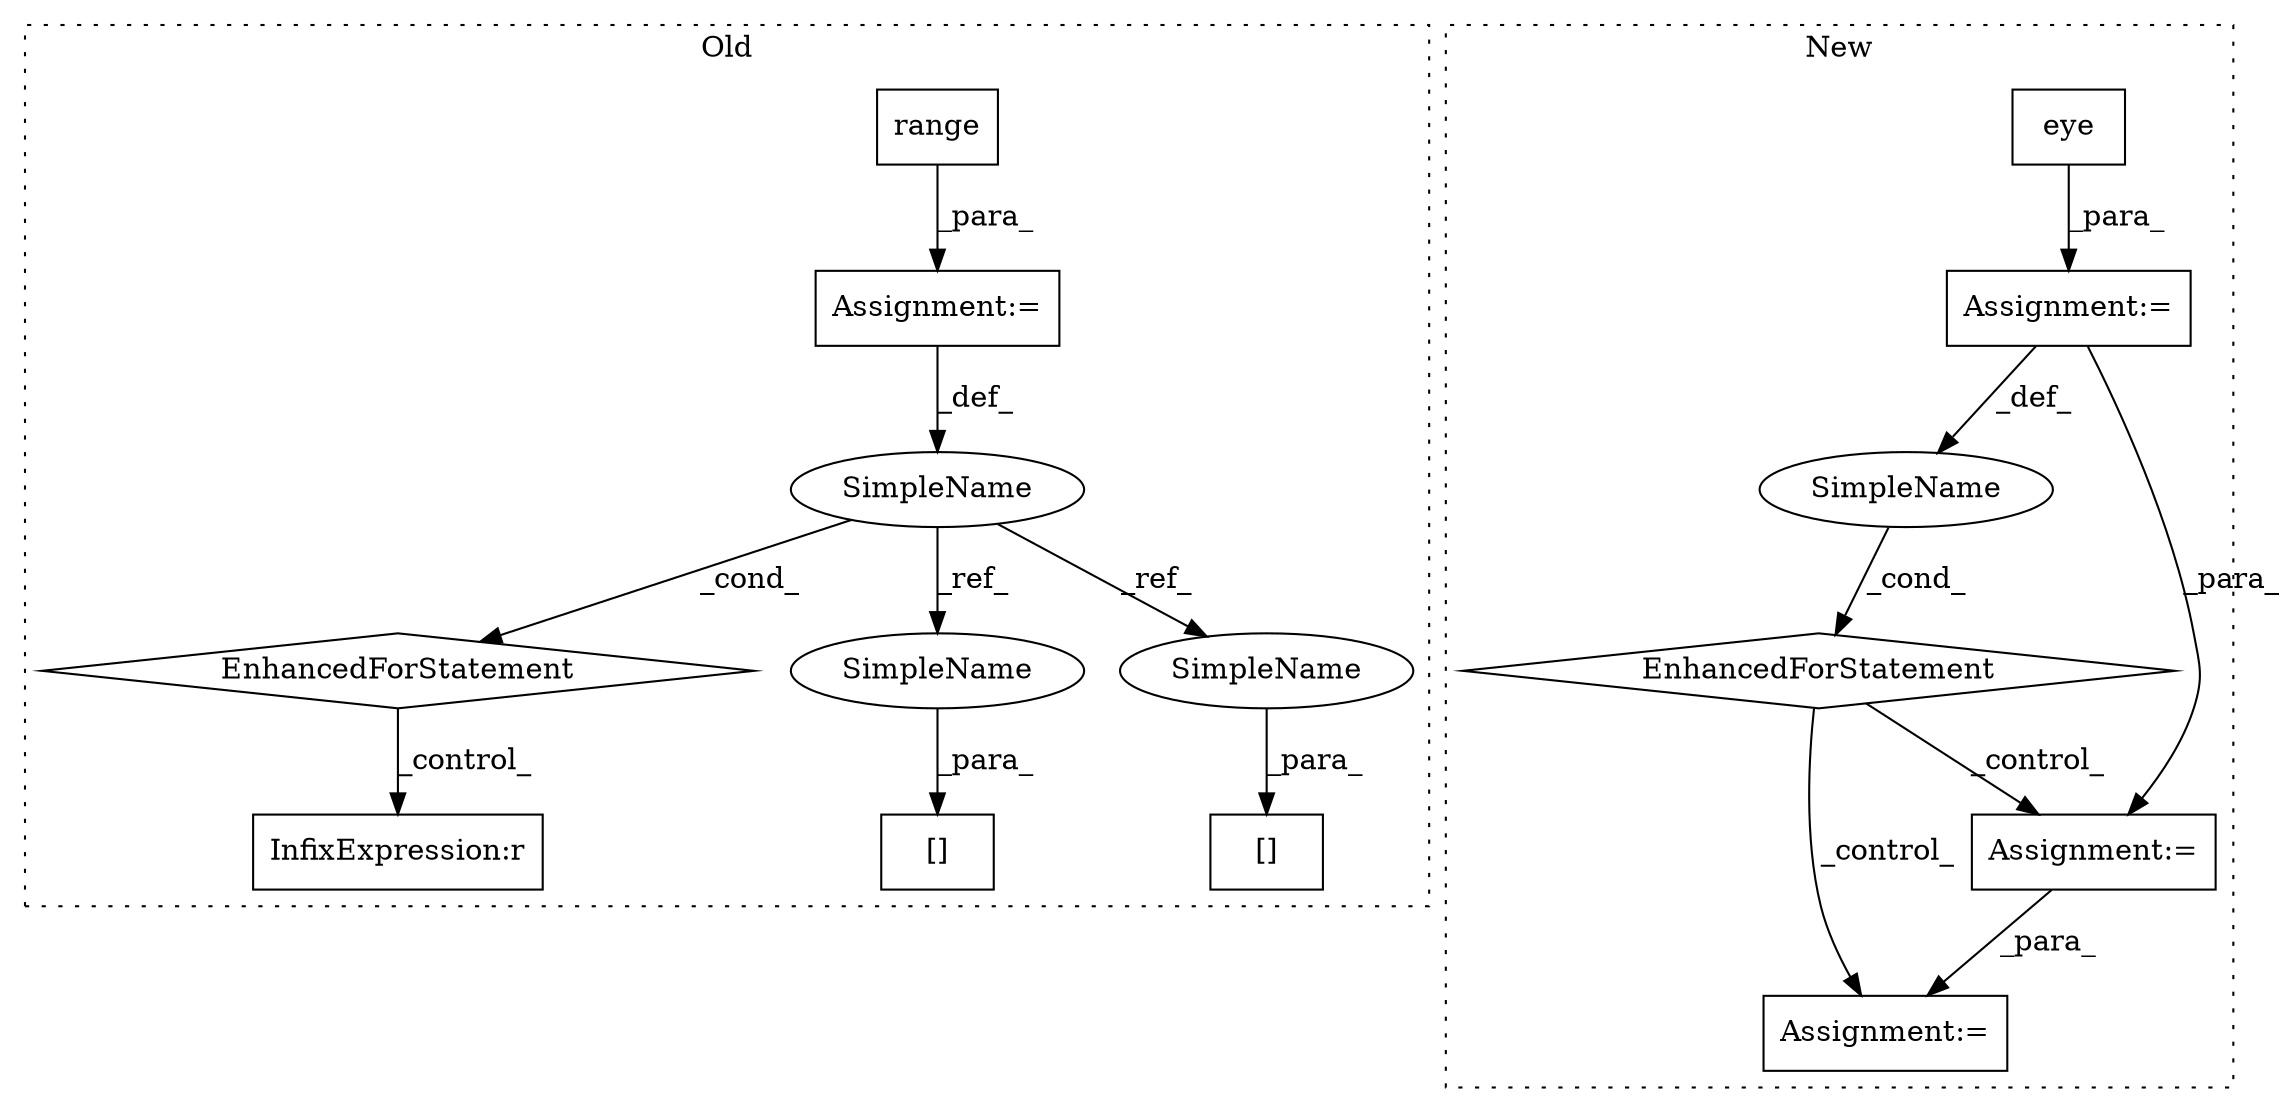 digraph G {
subgraph cluster0 {
1 [label="[]" a="2" s="581,587" l="5,1" shape="box"];
4 [label="SimpleName" a="42" s="453" l="1" shape="ellipse"];
5 [label="InfixExpression:r" a="27" s="566" l="4" shape="box"];
7 [label="EnhancedForStatement" a="70" s="396,467" l="53,2" shape="diamond"];
8 [label="range" a="32" s="457,466" l="6,1" shape="box"];
11 [label="[]" a="2" s="477,483" l="5,1" shape="box"];
12 [label="Assignment:=" a="7" s="396,467" l="53,2" shape="box"];
14 [label="SimpleName" a="42" s="482" l="1" shape="ellipse"];
15 [label="SimpleName" a="42" s="586" l="1" shape="ellipse"];
label = "Old";
style="dotted";
}
subgraph cluster1 {
2 [label="eye" a="32" s="524,535" l="4,1" shape="box"];
3 [label="Assignment:=" a="7" s="428,537" l="65,2" shape="box"];
6 [label="EnhancedForStatement" a="70" s="428,537" l="65,2" shape="diamond"];
9 [label="SimpleName" a="42" s="497" l="8" shape="ellipse"];
10 [label="Assignment:=" a="7" s="640" l="1" shape="box"];
13 [label="Assignment:=" a="7" s="558" l="1" shape="box"];
label = "New";
style="dotted";
}
2 -> 3 [label="_para_"];
3 -> 13 [label="_para_"];
3 -> 9 [label="_def_"];
4 -> 15 [label="_ref_"];
4 -> 7 [label="_cond_"];
4 -> 14 [label="_ref_"];
6 -> 10 [label="_control_"];
6 -> 13 [label="_control_"];
7 -> 5 [label="_control_"];
8 -> 12 [label="_para_"];
9 -> 6 [label="_cond_"];
12 -> 4 [label="_def_"];
13 -> 10 [label="_para_"];
14 -> 11 [label="_para_"];
15 -> 1 [label="_para_"];
}